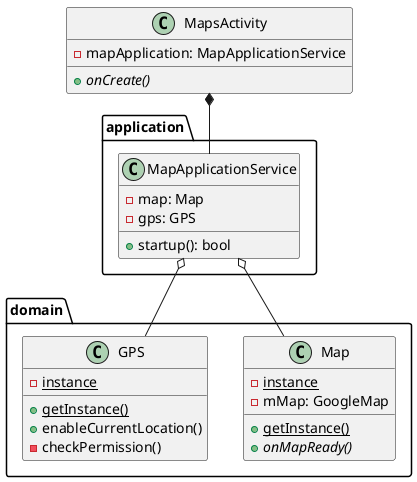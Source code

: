 @startuml

class MapsActivity {
  - mapApplication: MapApplicationService
  + {abstract} onCreate()
}

package application {
  class MapApplicationService {
    - map: Map
    - gps: GPS
    + startup(): bool
  }
}

package domain {
  class Map {
    - {static} instance
    - mMap: GoogleMap
    + {static} getInstance()
    + {abstract} onMapReady()
  }

  class GPS {
    - {static} instance
    + {static} getInstance()
    + enableCurrentLocation()
    - checkPermission()
  }
}

MapsActivity *-- MapApplicationService
MapApplicationService o-- Map
MapApplicationService o-- GPS

@enduml
